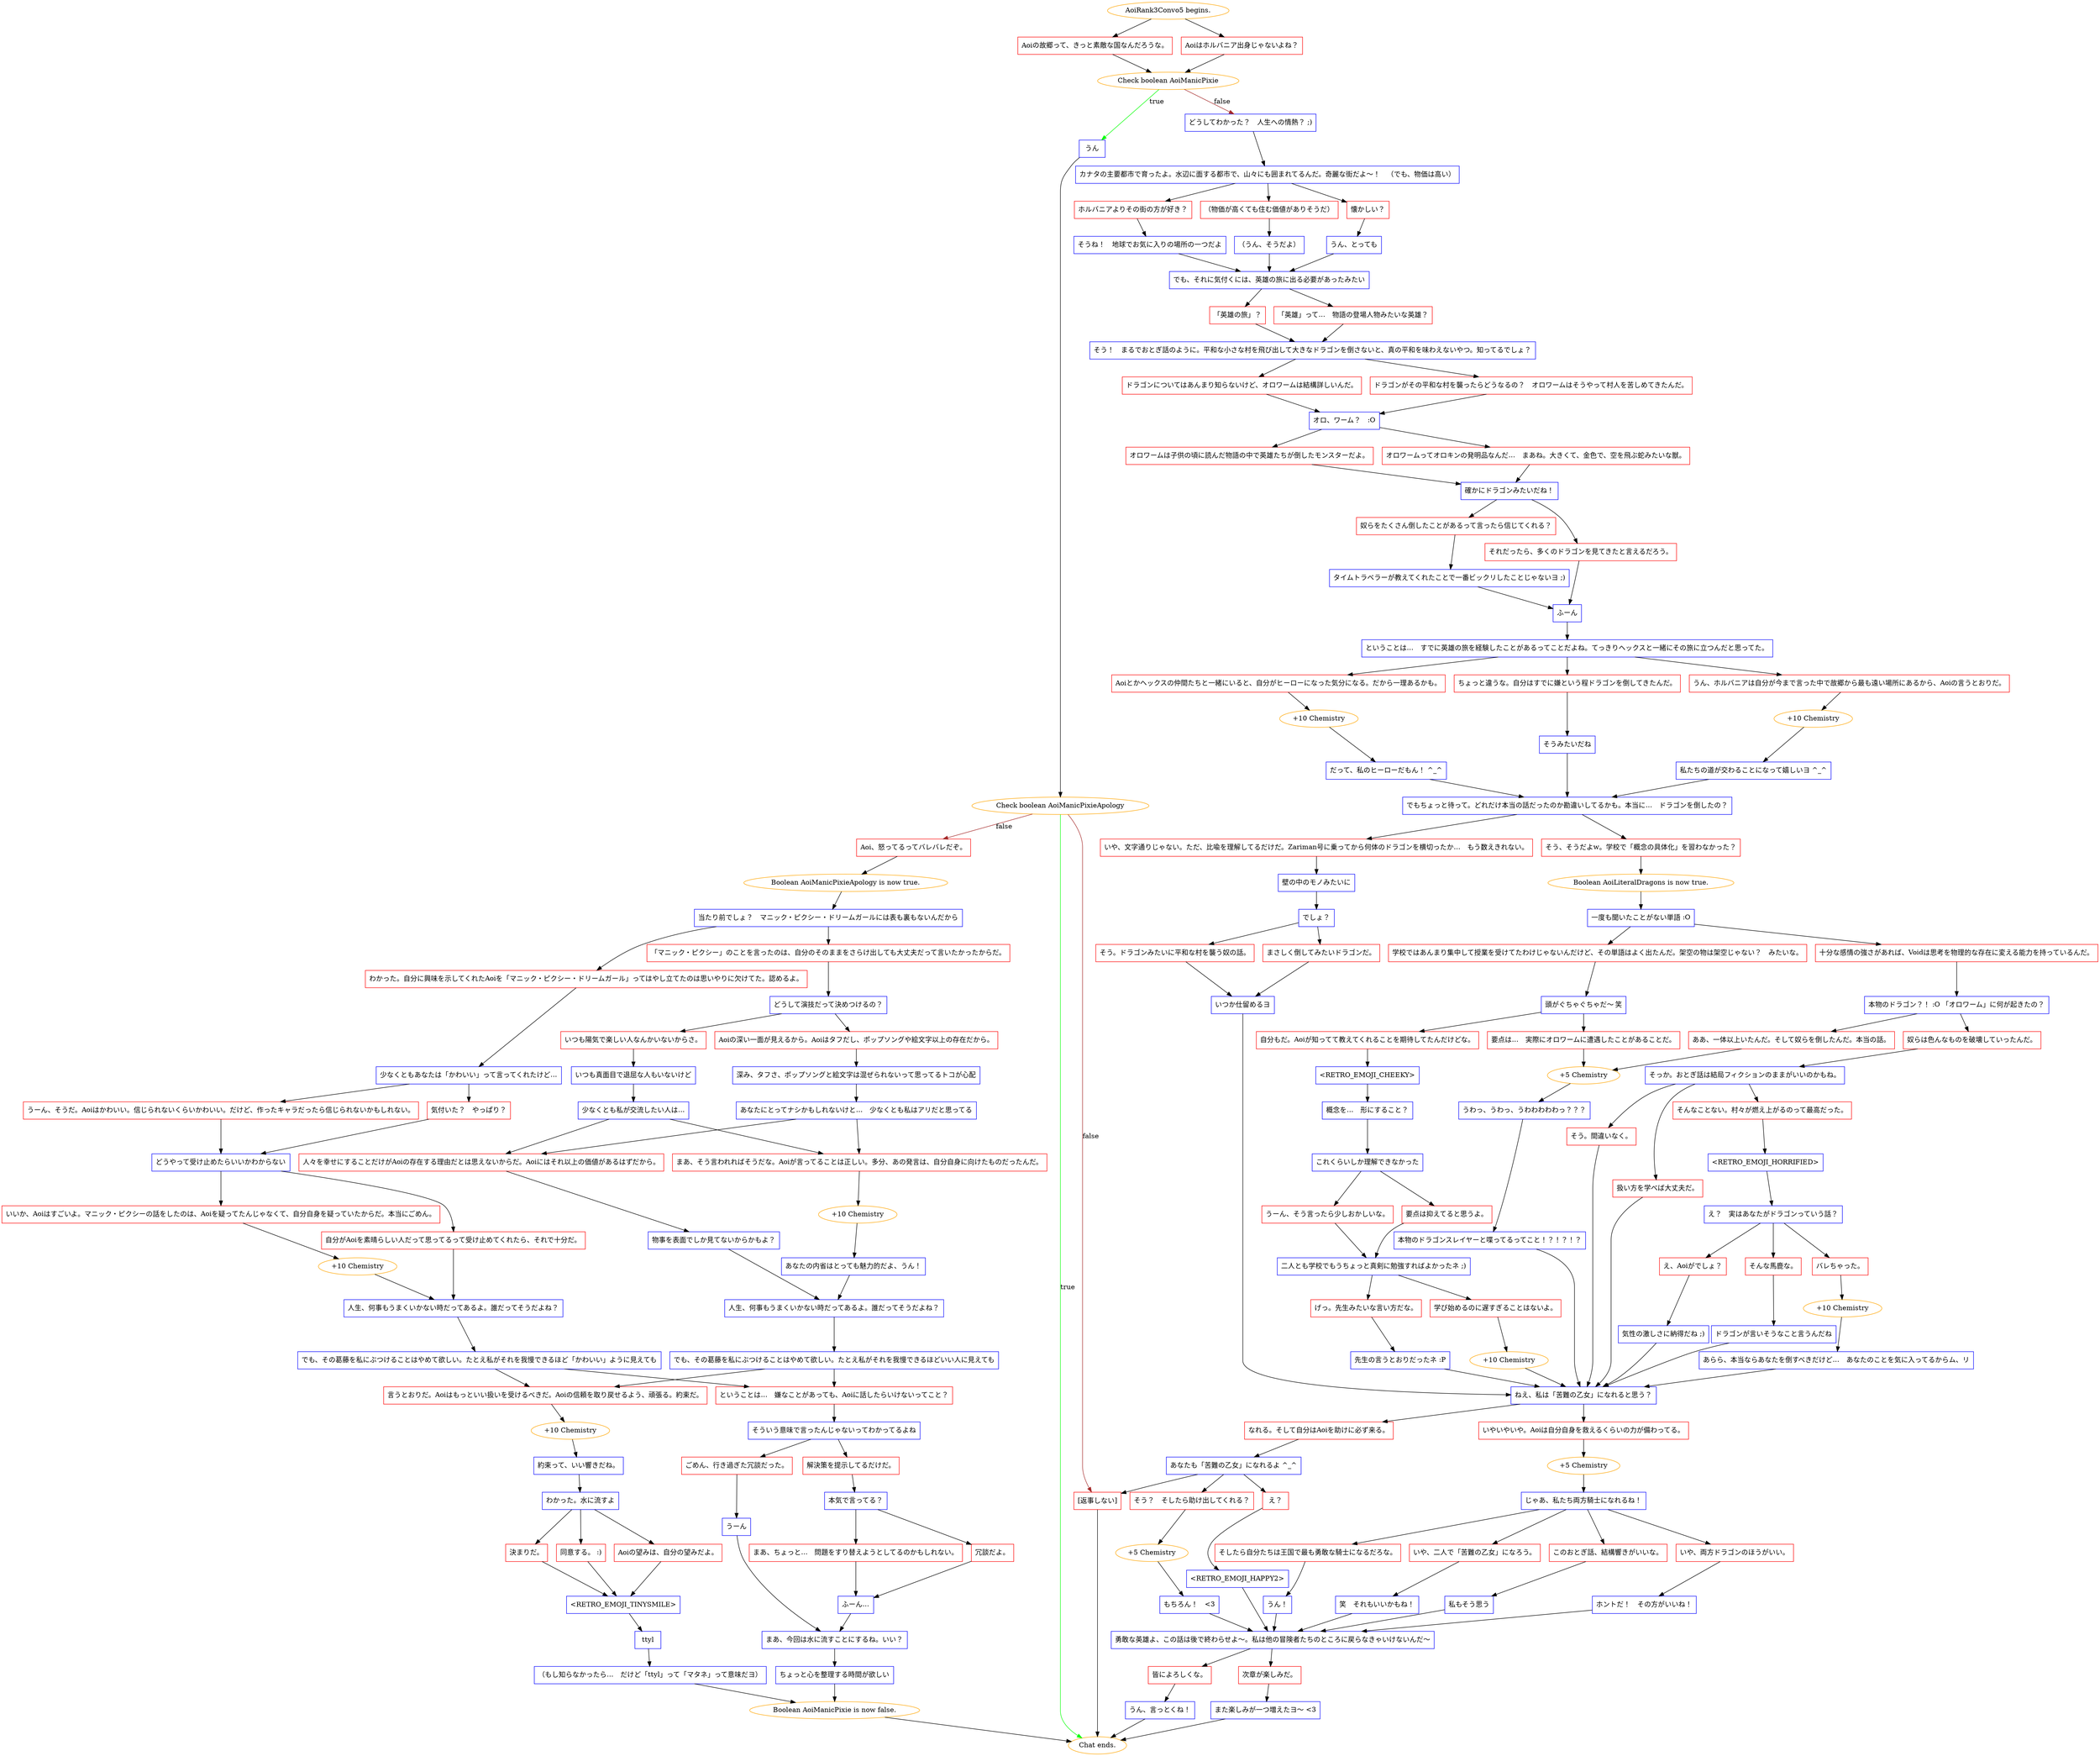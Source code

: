 digraph {
	"AoiRank3Convo5 begins." [color=orange];
		"AoiRank3Convo5 begins." -> j503271578;
		"AoiRank3Convo5 begins." -> j2441152290;
	j503271578 [label="Aoiの故郷って、きっと素敵な国なんだろうな。",shape=box,color=red];
		j503271578 -> j2671432348;
	j2441152290 [label="Aoiはホルバニア出身じゃないよね？",shape=box,color=red];
		j2441152290 -> j2671432348;
	j2671432348 [label="Check boolean AoiManicPixie",color=orange];
		j2671432348 -> j1223229898 [label=true,color=green];
		j2671432348 -> j2098326731 [label=false,color=brown];
	j1223229898 [label="うん",shape=box,color=blue];
		j1223229898 -> j2415931465;
	j2098326731 [label="どうしてわかった？　人生への情熱？ ;)",shape=box,color=blue];
		j2098326731 -> j566853086;
	j2415931465 [label="Check boolean AoiManicPixieApology",color=orange];
		j2415931465 -> "Chat ends." [label=true,color=green];
		j2415931465 -> j1536513386 [label=false,color=brown];
		j2415931465 -> j1196891432 [label=false,color=brown];
	j566853086 [label="カナタの主要都市で育ったよ。水辺に面する都市で、山々にも囲まれてるんだ。奇麗な街だよ～！　（でも、物価は高い）",shape=box,color=blue];
		j566853086 -> j3734583175;
		j566853086 -> j4003740795;
		j566853086 -> j4255050664;
	"Chat ends." [color=orange];
	j1536513386 [label="Aoi、怒ってるってバレバレだぞ。",shape=box,color=red];
		j1536513386 -> j326550024;
	j1196891432 [label="[返事しない]",shape=box,color=red];
		j1196891432 -> "Chat ends.";
	j3734583175 [label="懐かしい？",shape=box,color=red];
		j3734583175 -> j375039642;
	j4003740795 [label="ホルバニアよりその街の方が好き？",shape=box,color=red];
		j4003740795 -> j2698152474;
	j4255050664 [label="（物価が高くても住む価値がありそうだ）",shape=box,color=red];
		j4255050664 -> j948647010;
	j326550024 [label="Boolean AoiManicPixieApology is now true.",color=orange];
		j326550024 -> j1950785855;
	j375039642 [label="うん、とっても",shape=box,color=blue];
		j375039642 -> j849001674;
	j2698152474 [label="そうね！　地球でお気に入りの場所の一つだよ",shape=box,color=blue];
		j2698152474 -> j849001674;
	j948647010 [label="（うん、そうだよ）",shape=box,color=blue];
		j948647010 -> j849001674;
	j1950785855 [label="当たり前でしょ？　マニック・ピクシー・ドリームガールには表も裏もないんだから",shape=box,color=blue];
		j1950785855 -> j2644508474;
		j1950785855 -> j469998901;
	j849001674 [label="でも、それに気付くには、英雄の旅に出る必要があったみたい",shape=box,color=blue];
		j849001674 -> j2313490144;
		j849001674 -> j3968197091;
	j2644508474 [label="わかった。自分に興味を示してくれたAoiを「マニック・ピクシー・ドリームガール」ってはやし立てたのは思いやりに欠けてた。認めるよ。",shape=box,color=red];
		j2644508474 -> j2853483578;
	j469998901 [label="「マニック・ピクシー」のことを言ったのは、自分のそのままをさらけ出しても大丈夫だって言いたかったからだ。",shape=box,color=red];
		j469998901 -> j186133697;
	j2313490144 [label="「英雄の旅」？",shape=box,color=red];
		j2313490144 -> j4251735522;
	j3968197091 [label="「英雄」って…　物語の登場人物みたいな英雄？",shape=box,color=red];
		j3968197091 -> j4251735522;
	j2853483578 [label="少なくともあなたは「かわいい」って言ってくれたけど…",shape=box,color=blue];
		j2853483578 -> j175879529;
		j2853483578 -> j3505688565;
	j186133697 [label="どうして演技だって決めつけるの？",shape=box,color=blue];
		j186133697 -> j1450566257;
		j186133697 -> j1286768840;
	j4251735522 [label="そう！　まるでおとぎ話のように。平和な小さな村を飛び出して大きなドラゴンを倒さないと、真の平和を味わえないやつ。知ってるでしょ？",shape=box,color=blue];
		j4251735522 -> j1994157063;
		j4251735522 -> j2437058571;
	j175879529 [label="うーん、そうだ。Aoiはかわいい。信じられないくらいかわいい。だけど、作ったキャラだったら信じられないかもしれない。",shape=box,color=red];
		j175879529 -> j3435934354;
	j3505688565 [label="気付いた？　やっぱり？",shape=box,color=red];
		j3505688565 -> j3435934354;
	j1450566257 [label="いつも陽気で楽しい人なんかいないからさ。",shape=box,color=red];
		j1450566257 -> j3714837584;
	j1286768840 [label="Aoiの深い一面が見えるから。Aoiはタフだし、ポップソングや絵文字以上の存在だから。",shape=box,color=red];
		j1286768840 -> j4093948882;
	j1994157063 [label="ドラゴンについてはあんまり知らないけど、オロワームは結構詳しいんだ。",shape=box,color=red];
		j1994157063 -> j1851896016;
	j2437058571 [label="ドラゴンがその平和な村を襲ったらどうなるの？　オロワームはそうやって村人を苦しめてきたんだ。",shape=box,color=red];
		j2437058571 -> j1851896016;
	j3435934354 [label="どうやって受け止めたらいいかわからない",shape=box,color=blue];
		j3435934354 -> j1294479400;
		j3435934354 -> j2475270493;
	j3714837584 [label="いつも真面目で退屈な人もいないけど",shape=box,color=blue];
		j3714837584 -> j1098638086;
	j4093948882 [label="深み、タフさ、ポップソングと絵文字は混ぜられないって思ってるトコが心配",shape=box,color=blue];
		j4093948882 -> j1528704550;
	j1851896016 [label="オロ、ワーム？　:O",shape=box,color=blue];
		j1851896016 -> j2532444010;
		j1851896016 -> j1437010501;
	j1294479400 [label="いいか、Aoiはすごいよ。マニック・ピクシーの話をしたのは、Aoiを疑ってたんじゃなくて、自分自身を疑っていたからだ。本当にごめん。",shape=box,color=red];
		j1294479400 -> j3734693738;
	j2475270493 [label="自分がAoiを素晴らしい人だって思ってるって受け止めてくれたら、それで十分だ。",shape=box,color=red];
		j2475270493 -> j2176814501;
	j1098638086 [label="少なくとも私が交流したい人は…",shape=box,color=blue];
		j1098638086 -> j2924620880;
		j1098638086 -> j3421081686;
	j1528704550 [label="あなたにとってナシかもしれないけと…　少なくとも私はアリだと思ってる",shape=box,color=blue];
		j1528704550 -> j3421081686;
		j1528704550 -> j2924620880;
	j2532444010 [label="オロワームは子供の頃に読んだ物語の中で英雄たちが倒したモンスターだよ。",shape=box,color=red];
		j2532444010 -> j3151767628;
	j1437010501 [label="オロワームってオロキンの発明品なんだ…　まあね。大きくて、金色で、空を飛ぶ蛇みたいな獣。",shape=box,color=red];
		j1437010501 -> j3151767628;
	j3734693738 [label="+10 Chemistry",color=orange];
		j3734693738 -> j2176814501;
	j2176814501 [label="人生、何事もうまくいかない時だってあるよ。誰だってそうだよね？",shape=box,color=blue];
		j2176814501 -> j3061332217;
	j2924620880 [label="人々を幸せにすることだけがAoiの存在する理由だとは思えないからだ。Aoiにはそれ以上の価値があるはずだから。",shape=box,color=red];
		j2924620880 -> j660221992;
	j3421081686 [label="まあ、そう言われればそうだな。Aoiが言ってることは正しい。多分、あの発言は、自分自身に向けたものだったんだ。",shape=box,color=red];
		j3421081686 -> j978226264;
	j3151767628 [label="確かにドラゴンみたいだね！",shape=box,color=blue];
		j3151767628 -> j396595295;
		j3151767628 -> j1382508987;
	j3061332217 [label="でも、その葛藤を私にぶつけることはやめて欲しい。たとえ私がそれを我慢できるほど「かわいい」ように見えても",shape=box,color=blue];
		j3061332217 -> j310438697;
		j3061332217 -> j1933533123;
	j660221992 [label="物事を表面でしか見てないからかもよ？",shape=box,color=blue];
		j660221992 -> j987736513;
	j978226264 [label="+10 Chemistry",color=orange];
		j978226264 -> j1701501407;
	j396595295 [label="奴らをたくさん倒したことがあるって言ったら信じてくれる？",shape=box,color=red];
		j396595295 -> j2768553956;
	j1382508987 [label="それだったら、多くのドラゴンを見てきたと言えるだろう。",shape=box,color=red];
		j1382508987 -> j1485790849;
	j310438697 [label="言うとおりだ。Aoiはもっといい扱いを受けるべきだ。Aoiの信頼を取り戻せるよう、頑張る。約束だ。",shape=box,color=red];
		j310438697 -> j3973147981;
	j1933533123 [label="ということは…　嫌なことがあっても、Aoiに話したらいけないってこと？",shape=box,color=red];
		j1933533123 -> j870539063;
	j987736513 [label="人生、何事もうまくいかない時だってあるよ。誰だってそうだよね？",shape=box,color=blue];
		j987736513 -> j3742228547;
	j1701501407 [label="あなたの内省はとっても魅力的だよ、うん！",shape=box,color=blue];
		j1701501407 -> j987736513;
	j2768553956 [label="タイムトラベラーが教えてくれたことで一番ビックリしたことじゃないヨ ;)",shape=box,color=blue];
		j2768553956 -> j1485790849;
	j1485790849 [label="ふーん",shape=box,color=blue];
		j1485790849 -> j4006798623;
	j3973147981 [label="+10 Chemistry",color=orange];
		j3973147981 -> j1201999940;
	j870539063 [label="そういう意味で言ったんじゃないってわかってるよね",shape=box,color=blue];
		j870539063 -> j318684917;
		j870539063 -> j3287065203;
	j3742228547 [label="でも、その葛藤を私にぶつけることはやめて欲しい。たとえ私がそれを我慢できるほどいい人に見えても",shape=box,color=blue];
		j3742228547 -> j310438697;
		j3742228547 -> j1933533123;
	j4006798623 [label="ということは…　すでに英雄の旅を経験したことがあるってことだよね。てっきりヘックスと一緒にその旅に立つんだと思ってた。",shape=box,color=blue];
		j4006798623 -> j337674314;
		j4006798623 -> j3449929588;
		j4006798623 -> j2047297117;
	j1201999940 [label="約束って、いい響きだね。",shape=box,color=blue];
		j1201999940 -> j3445032065;
	j318684917 [label="解決策を提示してるだけだ。",shape=box,color=red];
		j318684917 -> j4261346270;
	j3287065203 [label="ごめん、行き過ぎた冗談だった。",shape=box,color=red];
		j3287065203 -> j541059517;
	j337674314 [label="うん、ホルバニアは自分が今まで言った中で故郷から最も遠い場所にあるから、Aoiの言うとおりだ。",shape=box,color=red];
		j337674314 -> j406747688;
	j3449929588 [label="Aoiとかヘックスの仲間たちと一緒にいると、自分がヒーローになった気分になる。だから一理あるかも。",shape=box,color=red];
		j3449929588 -> j1930573126;
	j2047297117 [label="ちょっと違うな。自分はすでに嫌という程ドラゴンを倒してきたんだ。",shape=box,color=red];
		j2047297117 -> j3943676665;
	j3445032065 [label="わかった。水に流すよ",shape=box,color=blue];
		j3445032065 -> j4120785636;
		j3445032065 -> j2525089054;
		j3445032065 -> j963644094;
	j4261346270 [label="本気で言ってる？",shape=box,color=blue];
		j4261346270 -> j3330185725;
		j4261346270 -> j1722069973;
	j541059517 [label="うーん",shape=box,color=blue];
		j541059517 -> j3225462626;
	j406747688 [label="+10 Chemistry",color=orange];
		j406747688 -> j522660387;
	j1930573126 [label="+10 Chemistry",color=orange];
		j1930573126 -> j3190359142;
	j3943676665 [label="そうみたいだね",shape=box,color=blue];
		j3943676665 -> j2611556355;
	j4120785636 [label="決まりだ。",shape=box,color=red];
		j4120785636 -> j1006517041;
	j2525089054 [label="同意する。 :)",shape=box,color=red];
		j2525089054 -> j1006517041;
	j963644094 [label="Aoiの望みは、自分の望みだよ。",shape=box,color=red];
		j963644094 -> j1006517041;
	j3330185725 [label="まあ、ちょっと...　問題をすり替えようとしてるのかもしれない。",shape=box,color=red];
		j3330185725 -> j2957892416;
	j1722069973 [label="冗談だよ。",shape=box,color=red];
		j1722069973 -> j2957892416;
	j3225462626 [label="まあ、今回は水に流すことにするね。いい？",shape=box,color=blue];
		j3225462626 -> j1739089218;
	j522660387 [label="私たちの道が交わることになって嬉しいヨ ^_^",shape=box,color=blue];
		j522660387 -> j2611556355;
	j3190359142 [label="だって、私のヒーローだもん！ ^_^",shape=box,color=blue];
		j3190359142 -> j2611556355;
	j2611556355 [label="でもちょっと待って。どれだけ本当の話だったのか勘違いしてるかも。本当に…　ドラゴンを倒したの？",shape=box,color=blue];
		j2611556355 -> j3357092635;
		j2611556355 -> j3417820095;
	j1006517041 [label="<RETRO_EMOJI_TINYSMILE>",shape=box,color=blue];
		j1006517041 -> j3627949212;
	j2957892416 [label="ふーん…",shape=box,color=blue];
		j2957892416 -> j3225462626;
	j1739089218 [label="ちょっと心を整理する時間が欲しい",shape=box,color=blue];
		j1739089218 -> j2477397060;
	j3357092635 [label="そう、そうだよw。学校で「概念の具体化」を習わなかった？",shape=box,color=red];
		j3357092635 -> j1729141038;
	j3417820095 [label="いや、文字通りじゃない。ただ、比喩を理解してるだけだ。Zariman号に乗ってから何体のドラゴンを横切ったか…　もう数えきれない。",shape=box,color=red];
		j3417820095 -> j1710977400;
	j3627949212 [label="ttyl",shape=box,color=blue];
		j3627949212 -> j3325931674;
	j2477397060 [label="Boolean AoiManicPixie is now false.",color=orange];
		j2477397060 -> "Chat ends.";
	j1729141038 [label="Boolean AoiLiteralDragons is now true.",color=orange];
		j1729141038 -> j587019455;
	j1710977400 [label="壁の中のモノみたいに",shape=box,color=blue];
		j1710977400 -> j2433699633;
	j3325931674 [label="（もし知らなかったら…　だけど「ttyl」って「マタネ」って意味だヨ）",shape=box,color=blue];
		j3325931674 -> j2477397060;
	j587019455 [label="一度も聞いたことがない単語 :O",shape=box,color=blue];
		j587019455 -> j4067048350;
		j587019455 -> j2931204287;
	j2433699633 [label="でしょ？",shape=box,color=blue];
		j2433699633 -> j1262829456;
		j2433699633 -> j1214239602;
	j4067048350 [label="学校ではあんまり集中して授業を受けてたわけじゃないんだけど、その単語はよく出たんだ。架空の物は架空じゃない？　みたいな。",shape=box,color=red];
		j4067048350 -> j3977767450;
	j2931204287 [label="十分な感情の強さがあれば、Voidは思考を物理的な存在に変える能力を持っているんだ。",shape=box,color=red];
		j2931204287 -> j2102764497;
	j1262829456 [label="そう。ドラゴンみたいに平和な村を襲う奴の話。",shape=box,color=red];
		j1262829456 -> j3666543051;
	j1214239602 [label="まさしく倒してみたいドラゴンだ。",shape=box,color=red];
		j1214239602 -> j3666543051;
	j3977767450 [label="頭がぐちゃぐちゃだ～ 笑",shape=box,color=blue];
		j3977767450 -> j2216481477;
		j3977767450 -> j1902762423;
	j2102764497 [label="本物のドラゴン？！ :O 「オロワーム」に何が起きたの？",shape=box,color=blue];
		j2102764497 -> j2656004141;
		j2102764497 -> j1338240495;
	j3666543051 [label="いつか仕留めるヨ",shape=box,color=blue];
		j3666543051 -> j2218987915;
	j2216481477 [label="自分もだ。Aoiが知ってて教えてくれることを期待してたんだけどな。",shape=box,color=red];
		j2216481477 -> j1158306997;
	j1902762423 [label="要点は…　実際にオロワームに遭遇したことがあることだ。",shape=box,color=red];
		j1902762423 -> j3701143755;
	j2656004141 [label="ああ、一体以上いたんだ。そして奴らを倒したんだ。本当の話。",shape=box,color=red];
		j2656004141 -> j3701143755;
	j1338240495 [label="奴らは色んなものを破壊していったんだ。",shape=box,color=red];
		j1338240495 -> j2424210006;
	j2218987915 [label="ねえ、私は「苦難の乙女」になれると思う？",shape=box,color=blue];
		j2218987915 -> j2665413357;
		j2218987915 -> j3586012375;
	j1158306997 [label="<RETRO_EMOJI_CHEEKY>",shape=box,color=blue];
		j1158306997 -> j2468643137;
	j3701143755 [label="+5 Chemistry",color=orange];
		j3701143755 -> j89990929;
	j2424210006 [label="そっか。おとぎ話は結局フィクションのままがいいのかもね。",shape=box,color=blue];
		j2424210006 -> j2195252608;
		j2424210006 -> j4136243660;
		j2424210006 -> j3769842151;
	j2665413357 [label="なれる。そして自分はAoiを助けに必ず来る。",shape=box,color=red];
		j2665413357 -> j1435359286;
	j3586012375 [label="いやいやいや。Aoiは自分自身を救えるくらいの力が備わってる。",shape=box,color=red];
		j3586012375 -> j3243214725;
	j2468643137 [label="概念を…　形にすること？",shape=box,color=blue];
		j2468643137 -> j4035448884;
	j89990929 [label="うわっ、うわっ、うわわわわわっ？？？",shape=box,color=blue];
		j89990929 -> j3600445934;
	j2195252608 [label="そう。間違いなく。",shape=box,color=red];
		j2195252608 -> j2218987915;
	j4136243660 [label="扱い方を学べば大丈夫だ。",shape=box,color=red];
		j4136243660 -> j2218987915;
	j3769842151 [label="そんなことない。村々が燃え上がるのって最高だった。",shape=box,color=red];
		j3769842151 -> j2159283040;
	j1435359286 [label="あなたも「苦難の乙女」になれるよ ^_^",shape=box,color=blue];
		j1435359286 -> j1936361077;
		j1435359286 -> j2397478475;
		j1435359286 -> j1196891432;
	j3243214725 [label="+5 Chemistry",color=orange];
		j3243214725 -> j3600859186;
	j4035448884 [label="これくらいしか理解できなかった",shape=box,color=blue];
		j4035448884 -> j4282480960;
		j4035448884 -> j1217209714;
	j3600445934 [label="本物のドラゴンスレイヤーと喋ってるってこと！？！？！？",shape=box,color=blue];
		j3600445934 -> j2218987915;
	j2159283040 [label="<RETRO_EMOJI_HORRIFIED>",shape=box,color=blue];
		j2159283040 -> j1637699681;
	j1936361077 [label="そう？　そしたら助け出してくれる？",shape=box,color=red];
		j1936361077 -> j3201056121;
	j2397478475 [label="え？",shape=box,color=red];
		j2397478475 -> j19438199;
	j3600859186 [label="じゃあ、私たち両方騎士になれるね！",shape=box,color=blue];
		j3600859186 -> j2317885957;
		j3600859186 -> j3003590895;
		j3600859186 -> j931315106;
		j3600859186 -> j1914121178;
	j4282480960 [label="要点は抑えてると思うよ。",shape=box,color=red];
		j4282480960 -> j2534261834;
	j1217209714 [label="うーん、そう言ったら少しおかしいな。",shape=box,color=red];
		j1217209714 -> j2534261834;
	j1637699681 [label="え？　実はあなたがドラゴンっていう話？",shape=box,color=blue];
		j1637699681 -> j2053134759;
		j1637699681 -> j2847674983;
		j1637699681 -> j943909738;
	j3201056121 [label="+5 Chemistry",color=orange];
		j3201056121 -> j1503942503;
	j19438199 [label="<RETRO_EMOJI_HAPPY2>",shape=box,color=blue];
		j19438199 -> j1948510989;
	j2317885957 [label="このおとぎ話、結構響きがいいな。",shape=box,color=red];
		j2317885957 -> j3547025797;
	j3003590895 [label="いや、両方ドラゴンのほうがいい。",shape=box,color=red];
		j3003590895 -> j1317721847;
	j931315106 [label="そしたら自分たちは王国で最も勇敢な騎士になるだろな。",shape=box,color=red];
		j931315106 -> j1497201863;
	j1914121178 [label="いや、二人で「苦難の乙女」になろう。",shape=box,color=red];
		j1914121178 -> j939611692;
	j2534261834 [label="二人とも学校でもうちょっと真剣に勉強すればよかったネ ;)",shape=box,color=blue];
		j2534261834 -> j2250488457;
		j2534261834 -> j1509316607;
	j2053134759 [label="バレちゃった。",shape=box,color=red];
		j2053134759 -> j3879562646;
	j2847674983 [label="え、Aoiがでしょ？",shape=box,color=red];
		j2847674983 -> j1599256500;
	j943909738 [label="そんな馬鹿な。",shape=box,color=red];
		j943909738 -> j2369868906;
	j1503942503 [label="もちろん！　<3",shape=box,color=blue];
		j1503942503 -> j1948510989;
	j1948510989 [label="勇敢な英雄よ、この話は後で終わらせよ～。私は他の冒険者たちのところに戻らなきゃいけないんだ～",shape=box,color=blue];
		j1948510989 -> j2879466964;
		j1948510989 -> j3722431532;
	j3547025797 [label="私もそう思う",shape=box,color=blue];
		j3547025797 -> j1948510989;
	j1317721847 [label="ホントだ！　その方がいいね！",shape=box,color=blue];
		j1317721847 -> j1948510989;
	j1497201863 [label="うん！",shape=box,color=blue];
		j1497201863 -> j1948510989;
	j939611692 [label="笑　それもいいかもね！",shape=box,color=blue];
		j939611692 -> j1948510989;
	j2250488457 [label="学び始めるのに遅すぎることはないよ。",shape=box,color=red];
		j2250488457 -> j3382859340;
	j1509316607 [label="げっ。先生みたいな言い方だな。",shape=box,color=red];
		j1509316607 -> j75586005;
	j3879562646 [label="+10 Chemistry",color=orange];
		j3879562646 -> j1811684311;
	j1599256500 [label="気性の激しさに納得だね ;)",shape=box,color=blue];
		j1599256500 -> j2218987915;
	j2369868906 [label="ドラゴンが言いそうなこと言うんだね",shape=box,color=blue];
		j2369868906 -> j2218987915;
	j2879466964 [label="皆によろしくな。",shape=box,color=red];
		j2879466964 -> j2001465463;
	j3722431532 [label="次章が楽しみだ。",shape=box,color=red];
		j3722431532 -> j2374450423;
	j3382859340 [label="+10 Chemistry",color=orange];
		j3382859340 -> j2218987915;
	j75586005 [label="先生の言うとおりだったネ :P",shape=box,color=blue];
		j75586005 -> j2218987915;
	j1811684311 [label="あらら、本当ならあなたを倒すべきだけど…　あなたのことを気に入ってるからム、リ",shape=box,color=blue];
		j1811684311 -> j2218987915;
	j2001465463 [label="うん、言っとくね！",shape=box,color=blue];
		j2001465463 -> "Chat ends.";
	j2374450423 [label="また楽しみが一つ増えたヨ～ <3",shape=box,color=blue];
		j2374450423 -> "Chat ends.";
}